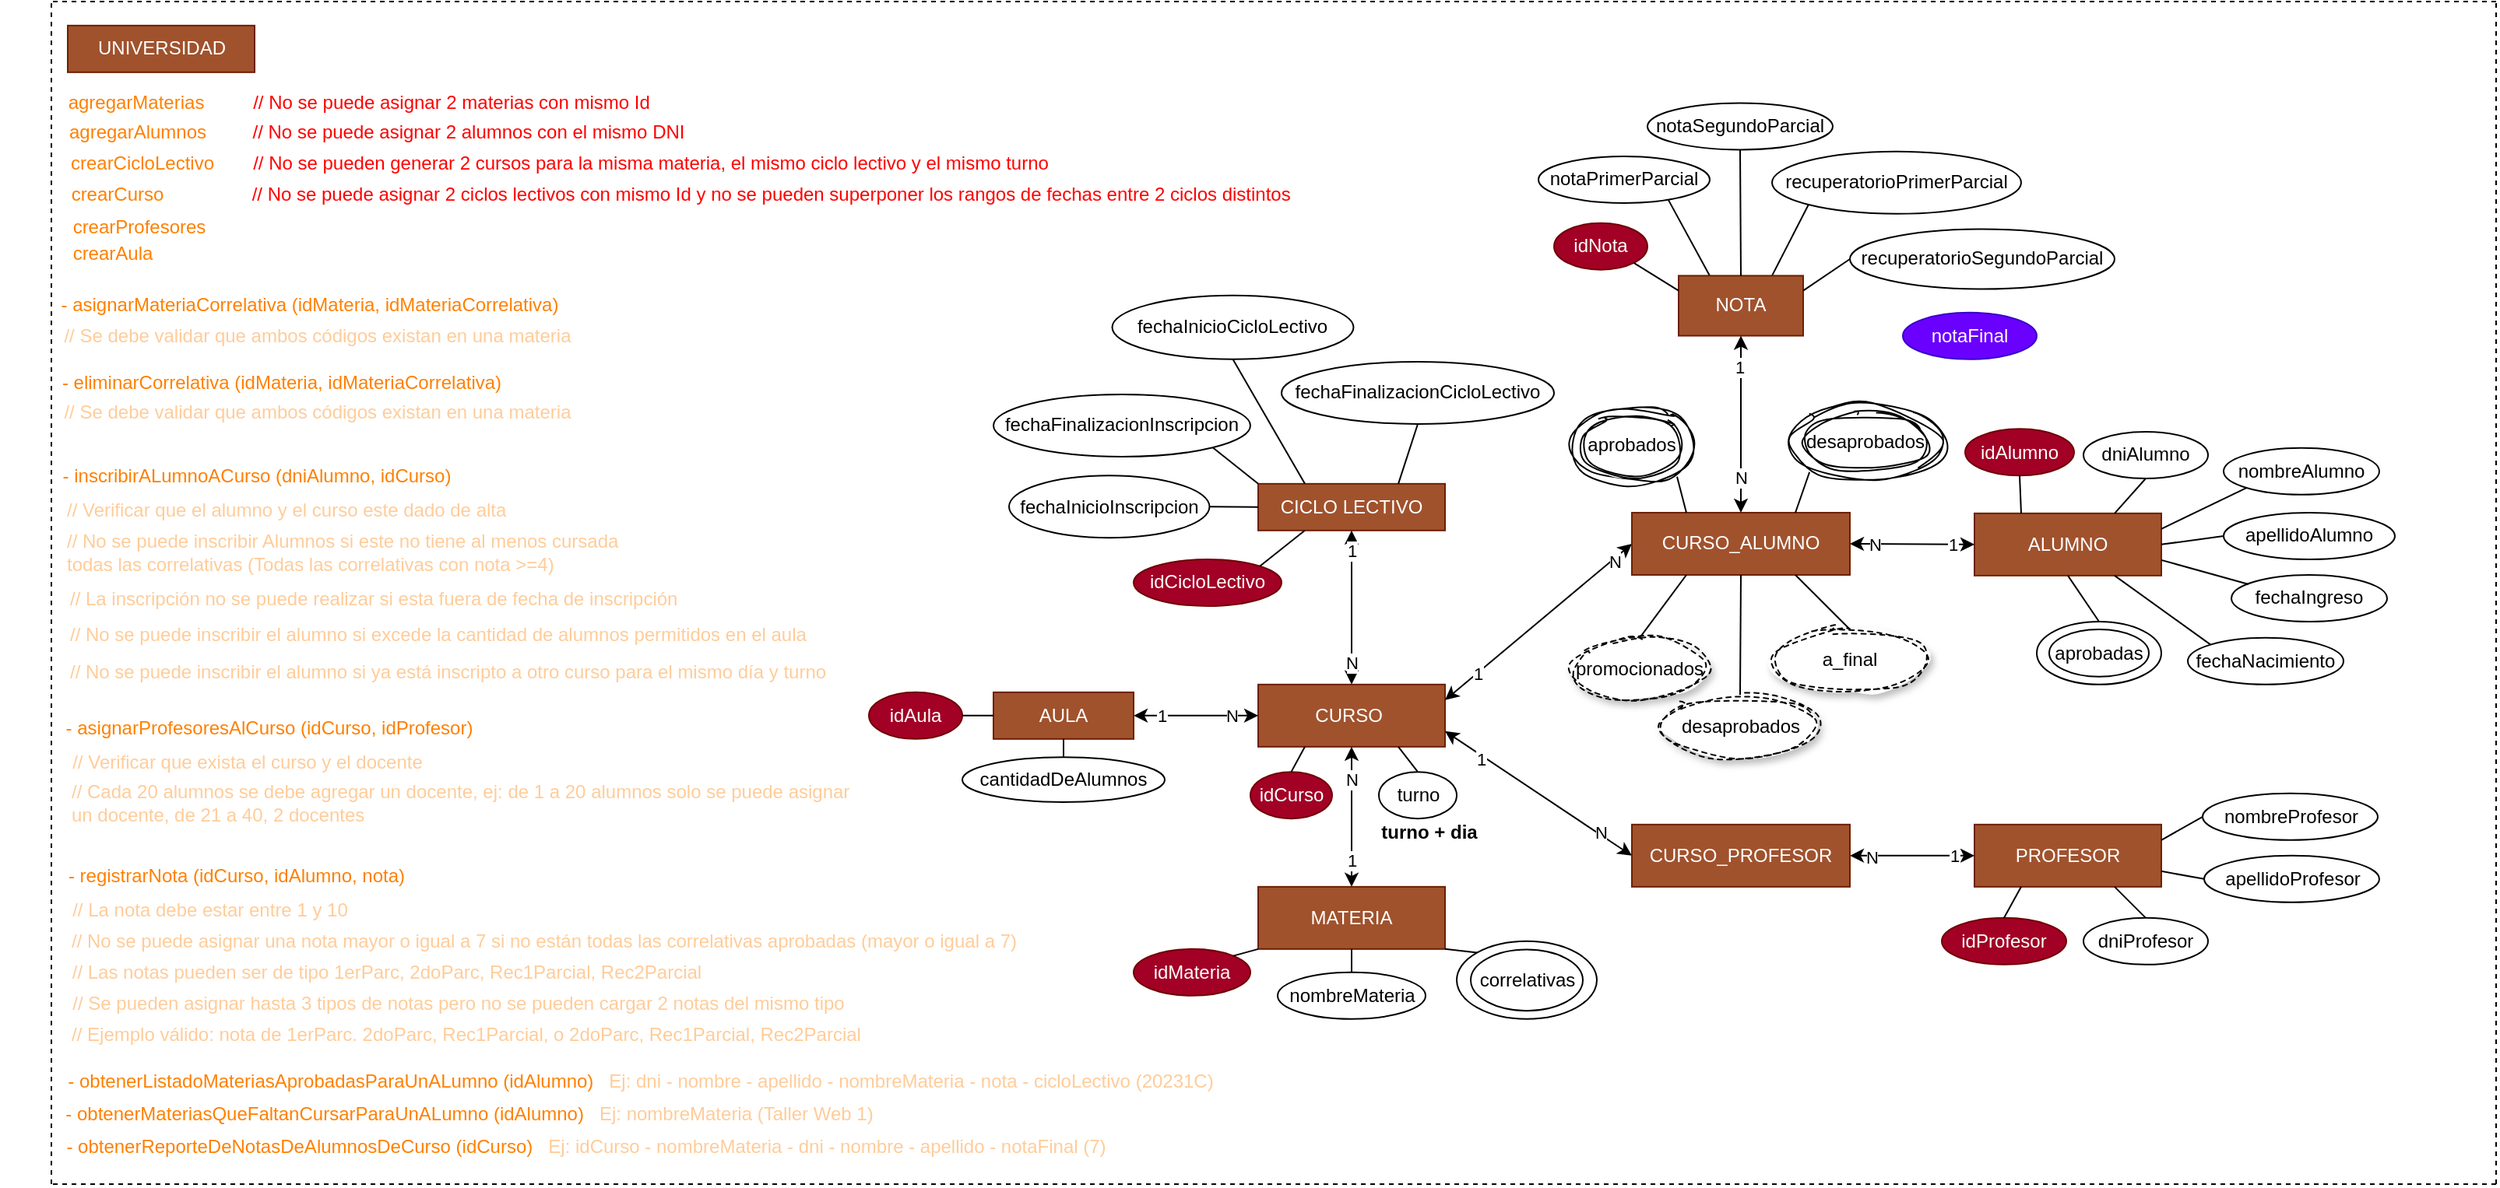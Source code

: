 <mxfile version="21.3.7" type="device">
  <diagram name="Página-1" id="93X_wzTYXH5mzvOAhfSR">
    <mxGraphModel dx="2730" dy="1929" grid="1" gridSize="10" guides="1" tooltips="1" connect="1" arrows="1" fold="1" page="1" pageScale="1" pageWidth="827" pageHeight="1169" math="0" shadow="0">
      <root>
        <mxCell id="0" />
        <mxCell id="1" parent="0" />
        <mxCell id="R3JOXZX9XCchuC56mEBD-1" value="CURSO&amp;nbsp;" style="rounded=0;whiteSpace=wrap;html=1;fillColor=#a0522d;fontColor=#ffffff;strokeColor=#6D1F00;" parent="1" vertex="1">
          <mxGeometry x="275" y="278.92" width="120" height="40" as="geometry" />
        </mxCell>
        <mxCell id="R3JOXZX9XCchuC56mEBD-3" value="ALUMNO" style="rounded=0;whiteSpace=wrap;html=1;fillColor=#a0522d;fontColor=#ffffff;strokeColor=#6D1F00;" parent="1" vertex="1">
          <mxGeometry x="735" y="168.92" width="120" height="40" as="geometry" />
        </mxCell>
        <mxCell id="R3JOXZX9XCchuC56mEBD-4" value="PROFESOR" style="rounded=0;whiteSpace=wrap;html=1;fillColor=#a0522d;fontColor=#ffffff;strokeColor=#6D1F00;" parent="1" vertex="1">
          <mxGeometry x="735" y="368.92" width="120" height="40" as="geometry" />
        </mxCell>
        <mxCell id="R3JOXZX9XCchuC56mEBD-5" value="MATERIA" style="rounded=0;whiteSpace=wrap;html=1;fillColor=#a0522d;fontColor=#ffffff;strokeColor=#6D1F00;" parent="1" vertex="1">
          <mxGeometry x="275" y="408.92" width="120" height="40" as="geometry" />
        </mxCell>
        <mxCell id="R3JOXZX9XCchuC56mEBD-7" value="CICLO LECTIVO" style="rounded=0;whiteSpace=wrap;html=1;fillColor=#a0522d;fontColor=#ffffff;strokeColor=#6D1F00;" parent="1" vertex="1">
          <mxGeometry x="275" y="149.92" width="120" height="30" as="geometry" />
        </mxCell>
        <mxCell id="R3JOXZX9XCchuC56mEBD-8" value="" style="endArrow=classic;startArrow=classic;html=1;rounded=0;exitX=0.5;exitY=0;exitDx=0;exitDy=0;entryX=0.5;entryY=1;entryDx=0;entryDy=0;" parent="1" source="R3JOXZX9XCchuC56mEBD-1" target="R3JOXZX9XCchuC56mEBD-7" edge="1">
          <mxGeometry width="50" height="50" relative="1" as="geometry">
            <mxPoint x="545" y="278.92" as="sourcePoint" />
            <mxPoint x="595" y="228.92" as="targetPoint" />
          </mxGeometry>
        </mxCell>
        <mxCell id="R3JOXZX9XCchuC56mEBD-10" value="N" style="edgeLabel;html=1;align=center;verticalAlign=middle;resizable=0;points=[];" parent="R3JOXZX9XCchuC56mEBD-8" vertex="1" connectable="0">
          <mxGeometry x="-0.473" relative="1" as="geometry">
            <mxPoint y="12" as="offset" />
          </mxGeometry>
        </mxCell>
        <mxCell id="R3JOXZX9XCchuC56mEBD-11" value="1" style="edgeLabel;html=1;align=center;verticalAlign=middle;resizable=0;points=[];" parent="R3JOXZX9XCchuC56mEBD-8" vertex="1" connectable="0">
          <mxGeometry x="0.618" relative="1" as="geometry">
            <mxPoint y="-6" as="offset" />
          </mxGeometry>
        </mxCell>
        <mxCell id="R3JOXZX9XCchuC56mEBD-12" value="fechaInicioCicloLectivo" style="ellipse;whiteSpace=wrap;html=1;" parent="1" vertex="1">
          <mxGeometry x="181.25" y="28.92" width="155" height="41" as="geometry" />
        </mxCell>
        <mxCell id="R3JOXZX9XCchuC56mEBD-16" value="" style="endArrow=classic;startArrow=classic;html=1;rounded=0;entryX=0.5;entryY=1;entryDx=0;entryDy=0;exitX=0.5;exitY=0;exitDx=0;exitDy=0;" parent="1" source="R3JOXZX9XCchuC56mEBD-5" target="R3JOXZX9XCchuC56mEBD-1" edge="1">
          <mxGeometry width="50" height="50" relative="1" as="geometry">
            <mxPoint x="545" y="378.92" as="sourcePoint" />
            <mxPoint x="595" y="328.92" as="targetPoint" />
          </mxGeometry>
        </mxCell>
        <mxCell id="R3JOXZX9XCchuC56mEBD-18" value="1" style="edgeLabel;html=1;align=center;verticalAlign=middle;resizable=0;points=[];" parent="R3JOXZX9XCchuC56mEBD-16" vertex="1" connectable="0">
          <mxGeometry x="-0.62" relative="1" as="geometry">
            <mxPoint as="offset" />
          </mxGeometry>
        </mxCell>
        <mxCell id="C_jG89wQUHeu9iVozWbT-29" value="N" style="edgeLabel;html=1;align=center;verticalAlign=middle;resizable=0;points=[];" parent="R3JOXZX9XCchuC56mEBD-16" vertex="1" connectable="0">
          <mxGeometry x="0.547" relative="1" as="geometry">
            <mxPoint as="offset" />
          </mxGeometry>
        </mxCell>
        <mxCell id="R3JOXZX9XCchuC56mEBD-19" value="" style="endArrow=none;html=1;rounded=0;entryX=0.5;entryY=1;entryDx=0;entryDy=0;exitX=0.25;exitY=0;exitDx=0;exitDy=0;" parent="1" source="R3JOXZX9XCchuC56mEBD-7" target="R3JOXZX9XCchuC56mEBD-12" edge="1">
          <mxGeometry width="50" height="50" relative="1" as="geometry">
            <mxPoint x="285" y="128.92" as="sourcePoint" />
            <mxPoint x="635" y="238.92" as="targetPoint" />
          </mxGeometry>
        </mxCell>
        <mxCell id="R3JOXZX9XCchuC56mEBD-23" value="turno" style="ellipse;whiteSpace=wrap;html=1;" parent="1" vertex="1">
          <mxGeometry x="352.5" y="335.07" width="50" height="30" as="geometry" />
        </mxCell>
        <mxCell id="R3JOXZX9XCchuC56mEBD-24" value="" style="endArrow=none;html=1;rounded=0;exitX=0.75;exitY=1;exitDx=0;exitDy=0;entryX=0.5;entryY=0;entryDx=0;entryDy=0;" parent="1" source="R3JOXZX9XCchuC56mEBD-1" target="R3JOXZX9XCchuC56mEBD-23" edge="1">
          <mxGeometry width="50" height="50" relative="1" as="geometry">
            <mxPoint x="585" y="288.92" as="sourcePoint" />
            <mxPoint x="635" y="238.92" as="targetPoint" />
          </mxGeometry>
        </mxCell>
        <mxCell id="R3JOXZX9XCchuC56mEBD-26" value="" style="endArrow=classic;startArrow=classic;html=1;rounded=0;exitX=0;exitY=0.5;exitDx=0;exitDy=0;entryX=1;entryY=0.75;entryDx=0;entryDy=0;" parent="1" source="R3JOXZX9XCchuC56mEBD-46" target="R3JOXZX9XCchuC56mEBD-1" edge="1">
          <mxGeometry width="50" height="50" relative="1" as="geometry">
            <mxPoint x="585" y="288.92" as="sourcePoint" />
            <mxPoint x="635" y="238.92" as="targetPoint" />
          </mxGeometry>
        </mxCell>
        <mxCell id="R3JOXZX9XCchuC56mEBD-37" value="1" style="edgeLabel;html=1;align=center;verticalAlign=middle;resizable=0;points=[];" parent="R3JOXZX9XCchuC56mEBD-26" vertex="1" connectable="0">
          <mxGeometry x="0.506" y="-2" relative="1" as="geometry">
            <mxPoint x="-8" as="offset" />
          </mxGeometry>
        </mxCell>
        <mxCell id="C_jG89wQUHeu9iVozWbT-28" value="N" style="edgeLabel;html=1;align=center;verticalAlign=middle;resizable=0;points=[];" parent="R3JOXZX9XCchuC56mEBD-26" vertex="1" connectable="0">
          <mxGeometry x="-0.645" y="-1" relative="1" as="geometry">
            <mxPoint as="offset" />
          </mxGeometry>
        </mxCell>
        <mxCell id="R3JOXZX9XCchuC56mEBD-29" value="1" style="endArrow=classic;startArrow=classic;html=1;rounded=0;exitX=1;exitY=0.5;exitDx=0;exitDy=0;entryX=0;entryY=0.5;entryDx=0;entryDy=0;" parent="1" source="R3JOXZX9XCchuC56mEBD-46" target="R3JOXZX9XCchuC56mEBD-4" edge="1">
          <mxGeometry x="0.667" width="50" height="50" relative="1" as="geometry">
            <mxPoint x="459" y="348.92" as="sourcePoint" />
            <mxPoint x="405" y="308.92" as="targetPoint" />
            <mxPoint as="offset" />
          </mxGeometry>
        </mxCell>
        <mxCell id="R3JOXZX9XCchuC56mEBD-47" value="N" style="edgeLabel;html=1;align=center;verticalAlign=middle;resizable=0;points=[];" parent="R3JOXZX9XCchuC56mEBD-29" vertex="1" connectable="0">
          <mxGeometry x="-0.701" y="-1" relative="1" as="geometry">
            <mxPoint x="2" as="offset" />
          </mxGeometry>
        </mxCell>
        <mxCell id="R3JOXZX9XCchuC56mEBD-31" value="N" style="endArrow=classic;startArrow=classic;html=1;rounded=0;exitX=1;exitY=0.25;exitDx=0;exitDy=0;entryX=0;entryY=0.5;entryDx=0;entryDy=0;" parent="1" source="R3JOXZX9XCchuC56mEBD-1" target="R3JOXZX9XCchuC56mEBD-52" edge="1">
          <mxGeometry x="0.795" y="-2" width="50" height="50" relative="1" as="geometry">
            <mxPoint x="585" y="288.92" as="sourcePoint" />
            <mxPoint x="477.5" y="218.92" as="targetPoint" />
            <mxPoint as="offset" />
          </mxGeometry>
        </mxCell>
        <mxCell id="R3JOXZX9XCchuC56mEBD-54" value="1" style="edgeLabel;html=1;align=center;verticalAlign=middle;resizable=0;points=[];" parent="R3JOXZX9XCchuC56mEBD-31" vertex="1" connectable="0">
          <mxGeometry x="-0.646" y="-3" relative="1" as="geometry">
            <mxPoint x="-2" y="-2" as="offset" />
          </mxGeometry>
        </mxCell>
        <mxCell id="R3JOXZX9XCchuC56mEBD-32" value="N" style="endArrow=classic;startArrow=classic;html=1;rounded=0;exitX=1;exitY=0.5;exitDx=0;exitDy=0;entryX=0;entryY=0.5;entryDx=0;entryDy=0;" parent="1" source="R3JOXZX9XCchuC56mEBD-52" target="R3JOXZX9XCchuC56mEBD-3" edge="1">
          <mxGeometry x="-0.6" width="50" height="50" relative="1" as="geometry">
            <mxPoint x="502.5" y="198.92" as="sourcePoint" />
            <mxPoint x="478" y="278.92" as="targetPoint" />
            <mxPoint as="offset" />
          </mxGeometry>
        </mxCell>
        <mxCell id="R3JOXZX9XCchuC56mEBD-53" value="1" style="edgeLabel;html=1;align=center;verticalAlign=middle;resizable=0;points=[];" parent="R3JOXZX9XCchuC56mEBD-32" vertex="1" connectable="0">
          <mxGeometry x="0.648" y="3" relative="1" as="geometry">
            <mxPoint y="3" as="offset" />
          </mxGeometry>
        </mxCell>
        <mxCell id="R3JOXZX9XCchuC56mEBD-33" value="AULA" style="rounded=0;whiteSpace=wrap;html=1;fillColor=#a0522d;fontColor=#ffffff;strokeColor=#6D1F00;" parent="1" vertex="1">
          <mxGeometry x="105" y="283.92" width="90" height="30" as="geometry" />
        </mxCell>
        <mxCell id="R3JOXZX9XCchuC56mEBD-34" value="" style="endArrow=classic;startArrow=classic;html=1;rounded=0;exitX=0;exitY=0.5;exitDx=0;exitDy=0;entryX=1;entryY=0.5;entryDx=0;entryDy=0;" parent="1" source="R3JOXZX9XCchuC56mEBD-1" target="R3JOXZX9XCchuC56mEBD-33" edge="1">
          <mxGeometry width="50" height="50" relative="1" as="geometry">
            <mxPoint x="585" y="288.92" as="sourcePoint" />
            <mxPoint x="635" y="238.92" as="targetPoint" />
          </mxGeometry>
        </mxCell>
        <mxCell id="R3JOXZX9XCchuC56mEBD-35" value="N" style="edgeLabel;html=1;align=center;verticalAlign=middle;resizable=0;points=[];" parent="R3JOXZX9XCchuC56mEBD-34" vertex="1" connectable="0">
          <mxGeometry x="-0.565" relative="1" as="geometry">
            <mxPoint as="offset" />
          </mxGeometry>
        </mxCell>
        <mxCell id="R3JOXZX9XCchuC56mEBD-36" value="1" style="edgeLabel;html=1;align=center;verticalAlign=middle;resizable=0;points=[];" parent="R3JOXZX9XCchuC56mEBD-34" vertex="1" connectable="0">
          <mxGeometry x="0.547" y="-1" relative="1" as="geometry">
            <mxPoint y="1" as="offset" />
          </mxGeometry>
        </mxCell>
        <mxCell id="R3JOXZX9XCchuC56mEBD-46" value="CURSO_PROFESOR" style="rounded=0;whiteSpace=wrap;html=1;fillColor=#a0522d;fontColor=#ffffff;strokeColor=#6D1F00;" parent="1" vertex="1">
          <mxGeometry x="515" y="368.92" width="140" height="40" as="geometry" />
        </mxCell>
        <mxCell id="R3JOXZX9XCchuC56mEBD-52" value="CURSO_ALUMNO" style="rounded=0;whiteSpace=wrap;html=1;fillColor=#a0522d;strokeColor=#6D1F00;fontColor=#ffffff;" parent="1" vertex="1">
          <mxGeometry x="515" y="168.49" width="140" height="40" as="geometry" />
        </mxCell>
        <mxCell id="R3JOXZX9XCchuC56mEBD-56" value="cantidadDeAlumnos" style="ellipse;whiteSpace=wrap;html=1;" parent="1" vertex="1">
          <mxGeometry x="85" y="325.65" width="130" height="28.85" as="geometry" />
        </mxCell>
        <mxCell id="R3JOXZX9XCchuC56mEBD-58" value="" style="endArrow=none;html=1;rounded=0;entryX=0.5;entryY=0;entryDx=0;entryDy=0;exitX=0.5;exitY=1;exitDx=0;exitDy=0;" parent="1" source="R3JOXZX9XCchuC56mEBD-33" target="R3JOXZX9XCchuC56mEBD-56" edge="1">
          <mxGeometry width="50" height="50" relative="1" as="geometry">
            <mxPoint x="585" y="288.92" as="sourcePoint" />
            <mxPoint x="635" y="238.92" as="targetPoint" />
          </mxGeometry>
        </mxCell>
        <mxCell id="R3JOXZX9XCchuC56mEBD-61" value="notaPrimerParcial" style="ellipse;whiteSpace=wrap;html=1;" parent="1" vertex="1">
          <mxGeometry x="455" y="-60.51" width="110" height="30" as="geometry" />
        </mxCell>
        <mxCell id="R3JOXZX9XCchuC56mEBD-73" value="recuperatorioPrimerParcial" style="ellipse;whiteSpace=wrap;html=1;" parent="1" vertex="1">
          <mxGeometry x="605" y="-63.65" width="160" height="40" as="geometry" />
        </mxCell>
        <mxCell id="R3JOXZX9XCchuC56mEBD-74" value="notaSegundoParcial" style="ellipse;whiteSpace=wrap;html=1;" parent="1" vertex="1">
          <mxGeometry x="525" y="-94.79" width="119" height="30" as="geometry" />
        </mxCell>
        <mxCell id="R3JOXZX9XCchuC56mEBD-77" value="" style="endArrow=none;html=1;rounded=0;entryX=0.759;entryY=0.936;entryDx=0;entryDy=0;exitX=0.25;exitY=0;exitDx=0;exitDy=0;entryPerimeter=0;" parent="1" source="R3JOXZX9XCchuC56mEBD-98" target="R3JOXZX9XCchuC56mEBD-61" edge="1">
          <mxGeometry width="50" height="50" relative="1" as="geometry">
            <mxPoint x="485" y="108.92" as="sourcePoint" />
            <mxPoint x="695" y="158.92" as="targetPoint" />
          </mxGeometry>
        </mxCell>
        <mxCell id="R3JOXZX9XCchuC56mEBD-78" value="" style="endArrow=none;html=1;rounded=0;entryX=0;entryY=1;entryDx=0;entryDy=0;exitX=0.75;exitY=0;exitDx=0;exitDy=0;" parent="1" source="R3JOXZX9XCchuC56mEBD-98" target="R3JOXZX9XCchuC56mEBD-73" edge="1">
          <mxGeometry width="50" height="50" relative="1" as="geometry">
            <mxPoint x="545" y="108.92" as="sourcePoint" />
            <mxPoint x="475" y="98.92" as="targetPoint" />
          </mxGeometry>
        </mxCell>
        <mxCell id="R3JOXZX9XCchuC56mEBD-83" value="" style="group" parent="1" vertex="1" connectable="0">
          <mxGeometry x="402.5" y="443.92" width="90" height="50" as="geometry" />
        </mxCell>
        <mxCell id="R3JOXZX9XCchuC56mEBD-82" value="" style="ellipse;whiteSpace=wrap;html=1;" parent="R3JOXZX9XCchuC56mEBD-83" vertex="1">
          <mxGeometry width="90" height="50" as="geometry" />
        </mxCell>
        <mxCell id="R3JOXZX9XCchuC56mEBD-81" value="correlativas" style="ellipse;whiteSpace=wrap;html=1;" parent="R3JOXZX9XCchuC56mEBD-83" vertex="1">
          <mxGeometry x="9" y="5.357" width="72" height="39.286" as="geometry" />
        </mxCell>
        <mxCell id="R3JOXZX9XCchuC56mEBD-84" value="" style="endArrow=none;html=1;rounded=0;exitX=0;exitY=0;exitDx=0;exitDy=0;entryX=1;entryY=1;entryDx=0;entryDy=0;" parent="1" source="R3JOXZX9XCchuC56mEBD-82" target="R3JOXZX9XCchuC56mEBD-5" edge="1">
          <mxGeometry width="50" height="50" relative="1" as="geometry">
            <mxPoint x="505" y="388.92" as="sourcePoint" />
            <mxPoint x="555" y="338.92" as="targetPoint" />
          </mxGeometry>
        </mxCell>
        <mxCell id="R3JOXZX9XCchuC56mEBD-85" value="" style="group" parent="1" vertex="1" connectable="0">
          <mxGeometry x="775" y="238.49" width="80" height="40.43" as="geometry" />
        </mxCell>
        <mxCell id="R3JOXZX9XCchuC56mEBD-86" value="" style="ellipse;whiteSpace=wrap;html=1;" parent="R3JOXZX9XCchuC56mEBD-85" vertex="1">
          <mxGeometry width="80.0" height="40.43" as="geometry" />
        </mxCell>
        <mxCell id="R3JOXZX9XCchuC56mEBD-87" value="aprobadas" style="ellipse;whiteSpace=wrap;html=1;" parent="R3JOXZX9XCchuC56mEBD-85" vertex="1">
          <mxGeometry x="8" y="5.052" width="64" height="30.322" as="geometry" />
        </mxCell>
        <mxCell id="R3JOXZX9XCchuC56mEBD-88" value="" style="endArrow=none;html=1;rounded=0;entryX=0.5;entryY=0;entryDx=0;entryDy=0;exitX=0.5;exitY=1;exitDx=0;exitDy=0;" parent="1" source="R3JOXZX9XCchuC56mEBD-3" target="R3JOXZX9XCchuC56mEBD-86" edge="1">
          <mxGeometry width="50" height="50" relative="1" as="geometry">
            <mxPoint x="605" y="288.92" as="sourcePoint" />
            <mxPoint x="655" y="238.92" as="targetPoint" />
          </mxGeometry>
        </mxCell>
        <mxCell id="R3JOXZX9XCchuC56mEBD-90" value="promocionados" style="ellipse;whiteSpace=wrap;html=1;dashed=1;gradientColor=none;shadow=1;sketch=1;curveFitting=1;jiggle=2;" parent="1" vertex="1">
          <mxGeometry x="475" y="248.92" width="90" height="40" as="geometry" />
        </mxCell>
        <mxCell id="R3JOXZX9XCchuC56mEBD-93" value="desaprobados" style="ellipse;whiteSpace=wrap;html=1;dashed=1;sketch=1;curveFitting=1;jiggle=2;shadow=1;" parent="1" vertex="1">
          <mxGeometry x="534.5" y="285.65" width="100" height="40" as="geometry" />
        </mxCell>
        <mxCell id="R3JOXZX9XCchuC56mEBD-94" value="a_final" style="ellipse;whiteSpace=wrap;html=1;dashed=1;fontStyle=0;sketch=1;curveFitting=1;jiggle=2;shadow=1;" parent="1" vertex="1">
          <mxGeometry x="605" y="243.49" width="100" height="40" as="geometry" />
        </mxCell>
        <mxCell id="R3JOXZX9XCchuC56mEBD-95" value="" style="endArrow=none;html=1;rounded=0;entryX=0.25;entryY=1;entryDx=0;entryDy=0;exitX=0.5;exitY=0;exitDx=0;exitDy=0;" parent="1" source="R3JOXZX9XCchuC56mEBD-90" target="R3JOXZX9XCchuC56mEBD-52" edge="1">
          <mxGeometry width="50" height="50" relative="1" as="geometry">
            <mxPoint x="525" y="288.92" as="sourcePoint" />
            <mxPoint x="575" y="238.92" as="targetPoint" />
          </mxGeometry>
        </mxCell>
        <mxCell id="R3JOXZX9XCchuC56mEBD-96" value="" style="endArrow=none;html=1;rounded=0;entryX=0.5;entryY=1;entryDx=0;entryDy=0;exitX=0.5;exitY=0;exitDx=0;exitDy=0;" parent="1" source="R3JOXZX9XCchuC56mEBD-93" target="R3JOXZX9XCchuC56mEBD-52" edge="1">
          <mxGeometry width="50" height="50" relative="1" as="geometry">
            <mxPoint x="485" y="268.92" as="sourcePoint" />
            <mxPoint x="500" y="248.92" as="targetPoint" />
          </mxGeometry>
        </mxCell>
        <mxCell id="R3JOXZX9XCchuC56mEBD-97" value="" style="endArrow=none;html=1;rounded=0;entryX=0.75;entryY=1;entryDx=0;entryDy=0;exitX=0.5;exitY=0;exitDx=0;exitDy=0;" parent="1" source="R3JOXZX9XCchuC56mEBD-94" target="R3JOXZX9XCchuC56mEBD-52" edge="1">
          <mxGeometry width="50" height="50" relative="1" as="geometry">
            <mxPoint x="560" y="274.92" as="sourcePoint" />
            <mxPoint x="535" y="248.92" as="targetPoint" />
          </mxGeometry>
        </mxCell>
        <mxCell id="R3JOXZX9XCchuC56mEBD-98" value="NOTA" style="rounded=0;whiteSpace=wrap;html=1;fillColor=#a0522d;fontColor=#ffffff;strokeColor=#6D1F00;" parent="1" vertex="1">
          <mxGeometry x="545" y="16.2" width="80" height="38.57" as="geometry" />
        </mxCell>
        <mxCell id="R3JOXZX9XCchuC56mEBD-101" value="" style="endArrow=none;html=1;rounded=0;entryX=0.5;entryY=1;entryDx=0;entryDy=0;exitX=0.5;exitY=0;exitDx=0;exitDy=0;" parent="1" source="R3JOXZX9XCchuC56mEBD-98" target="R3JOXZX9XCchuC56mEBD-74" edge="1">
          <mxGeometry width="50" height="50" relative="1" as="geometry">
            <mxPoint x="495" y="118.92" as="sourcePoint" />
            <mxPoint x="475" y="98.92" as="targetPoint" />
          </mxGeometry>
        </mxCell>
        <mxCell id="R3JOXZX9XCchuC56mEBD-112" value="" style="endArrow=none;html=1;rounded=0;exitX=0.25;exitY=0;exitDx=0;exitDy=0;entryX=1;entryY=1;entryDx=0;entryDy=0;" parent="1" source="R3JOXZX9XCchuC56mEBD-52" target="R3JOXZX9XCchuC56mEBD-109" edge="1">
          <mxGeometry width="50" height="50" relative="1" as="geometry">
            <mxPoint x="435" y="208.92" as="sourcePoint" />
            <mxPoint x="455" y="178.92" as="targetPoint" />
          </mxGeometry>
        </mxCell>
        <mxCell id="R3JOXZX9XCchuC56mEBD-116" value="" style="endArrow=none;html=1;rounded=0;exitX=0.75;exitY=0;exitDx=0;exitDy=0;entryX=0;entryY=1;entryDx=0;entryDy=0;" parent="1" source="R3JOXZX9XCchuC56mEBD-52" target="R3JOXZX9XCchuC56mEBD-114" edge="1">
          <mxGeometry width="50" height="50" relative="1" as="geometry">
            <mxPoint x="500" y="208.92" as="sourcePoint" />
            <mxPoint x="466" y="166.92" as="targetPoint" />
          </mxGeometry>
        </mxCell>
        <mxCell id="Hg-dd6soAOUjeYecF2Gm-1" value="idMateria" style="ellipse;whiteSpace=wrap;html=1;fillColor=#a20025;strokeColor=#6F0000;fontColor=#ffffff;" parent="1" vertex="1">
          <mxGeometry x="195" y="448.92" width="75" height="30" as="geometry" />
        </mxCell>
        <mxCell id="Hg-dd6soAOUjeYecF2Gm-2" value="nombreMateria" style="ellipse;whiteSpace=wrap;html=1;" parent="1" vertex="1">
          <mxGeometry x="287.5" y="463.92" width="95" height="30" as="geometry" />
        </mxCell>
        <mxCell id="Hg-dd6soAOUjeYecF2Gm-3" value="" style="endArrow=none;html=1;rounded=0;exitX=1;exitY=0;exitDx=0;exitDy=0;entryX=0;entryY=1;entryDx=0;entryDy=0;" parent="1" source="Hg-dd6soAOUjeYecF2Gm-1" target="R3JOXZX9XCchuC56mEBD-5" edge="1">
          <mxGeometry width="50" height="50" relative="1" as="geometry">
            <mxPoint x="290" y="468.92" as="sourcePoint" />
            <mxPoint x="315" y="438.92" as="targetPoint" />
          </mxGeometry>
        </mxCell>
        <mxCell id="Hg-dd6soAOUjeYecF2Gm-4" value="" style="endArrow=none;html=1;rounded=0;exitX=0.5;exitY=0;exitDx=0;exitDy=0;entryX=0.5;entryY=1;entryDx=0;entryDy=0;" parent="1" source="Hg-dd6soAOUjeYecF2Gm-2" target="R3JOXZX9XCchuC56mEBD-5" edge="1">
          <mxGeometry width="50" height="50" relative="1" as="geometry">
            <mxPoint x="338" y="488.92" as="sourcePoint" />
            <mxPoint x="345" y="438.92" as="targetPoint" />
          </mxGeometry>
        </mxCell>
        <mxCell id="Hg-dd6soAOUjeYecF2Gm-5" value="dniAlumno" style="ellipse;whiteSpace=wrap;html=1;fontFamily=Helvetica;" parent="1" vertex="1">
          <mxGeometry x="805" y="116.49" width="80" height="30" as="geometry" />
        </mxCell>
        <mxCell id="Hg-dd6soAOUjeYecF2Gm-6" value="nombreAlumno" style="ellipse;whiteSpace=wrap;html=1;" parent="1" vertex="1">
          <mxGeometry x="895" y="126.92" width="100" height="30" as="geometry" />
        </mxCell>
        <mxCell id="Hg-dd6soAOUjeYecF2Gm-7" value="apellidoAlumno" style="ellipse;whiteSpace=wrap;html=1;" parent="1" vertex="1">
          <mxGeometry x="895" y="168.49" width="110" height="30" as="geometry" />
        </mxCell>
        <mxCell id="Hg-dd6soAOUjeYecF2Gm-8" value="fechaIngreso" style="ellipse;whiteSpace=wrap;html=1;" parent="1" vertex="1">
          <mxGeometry x="900" y="208.49" width="100" height="30" as="geometry" />
        </mxCell>
        <mxCell id="Hg-dd6soAOUjeYecF2Gm-9" value="" style="endArrow=none;html=1;rounded=0;entryX=1;entryY=0.75;entryDx=0;entryDy=0;exitX=0.11;exitY=0.2;exitDx=0;exitDy=0;exitPerimeter=0;" parent="1" source="Hg-dd6soAOUjeYecF2Gm-8" target="R3JOXZX9XCchuC56mEBD-3" edge="1">
          <mxGeometry width="50" height="50" relative="1" as="geometry">
            <mxPoint x="835" y="148.92" as="sourcePoint" />
            <mxPoint x="855" y="118.92" as="targetPoint" />
          </mxGeometry>
        </mxCell>
        <mxCell id="Hg-dd6soAOUjeYecF2Gm-10" value="" style="endArrow=none;html=1;rounded=0;entryX=1;entryY=0.5;entryDx=0;entryDy=0;exitX=0;exitY=0.5;exitDx=0;exitDy=0;" parent="1" source="Hg-dd6soAOUjeYecF2Gm-7" target="R3JOXZX9XCchuC56mEBD-3" edge="1">
          <mxGeometry width="50" height="50" relative="1" as="geometry">
            <mxPoint x="902" y="232.92" as="sourcePoint" />
            <mxPoint x="865" y="188.92" as="targetPoint" />
          </mxGeometry>
        </mxCell>
        <mxCell id="Hg-dd6soAOUjeYecF2Gm-11" value="" style="endArrow=none;html=1;rounded=0;entryX=1;entryY=0.25;entryDx=0;entryDy=0;exitX=0;exitY=1;exitDx=0;exitDy=0;" parent="1" source="Hg-dd6soAOUjeYecF2Gm-6" target="R3JOXZX9XCchuC56mEBD-3" edge="1">
          <mxGeometry width="50" height="50" relative="1" as="geometry">
            <mxPoint x="905" y="203.92" as="sourcePoint" />
            <mxPoint x="865" y="178.92" as="targetPoint" />
          </mxGeometry>
        </mxCell>
        <mxCell id="Hg-dd6soAOUjeYecF2Gm-12" value="" style="endArrow=none;html=1;rounded=0;entryX=0.75;entryY=0;entryDx=0;entryDy=0;exitX=0.5;exitY=1;exitDx=0;exitDy=0;" parent="1" source="Hg-dd6soAOUjeYecF2Gm-5" target="R3JOXZX9XCchuC56mEBD-3" edge="1">
          <mxGeometry width="50" height="50" relative="1" as="geometry">
            <mxPoint x="905" y="163.92" as="sourcePoint" />
            <mxPoint x="865" y="158.92" as="targetPoint" />
          </mxGeometry>
        </mxCell>
        <mxCell id="Hg-dd6soAOUjeYecF2Gm-13" value="idCicloLectivo" style="ellipse;whiteSpace=wrap;html=1;fillColor=#a20025;strokeColor=#6F0000;fontColor=#ffffff;" parent="1" vertex="1">
          <mxGeometry x="195" y="198.49" width="95" height="30" as="geometry" />
        </mxCell>
        <mxCell id="Hg-dd6soAOUjeYecF2Gm-14" value="" style="endArrow=none;html=1;rounded=0;entryX=1;entryY=0;entryDx=0;entryDy=0;exitX=0.25;exitY=1;exitDx=0;exitDy=0;" parent="1" source="R3JOXZX9XCchuC56mEBD-7" target="Hg-dd6soAOUjeYecF2Gm-13" edge="1">
          <mxGeometry width="50" height="50" relative="1" as="geometry">
            <mxPoint x="295" y="89.92" as="sourcePoint" />
            <mxPoint x="250" y="58.92" as="targetPoint" />
          </mxGeometry>
        </mxCell>
        <mxCell id="Hg-dd6soAOUjeYecF2Gm-15" value="fechaFinalizacionCicloLectivo" style="ellipse;whiteSpace=wrap;html=1;" parent="1" vertex="1">
          <mxGeometry x="290" y="71.49" width="175" height="40" as="geometry" />
        </mxCell>
        <mxCell id="Hg-dd6soAOUjeYecF2Gm-16" value="" style="endArrow=none;html=1;rounded=0;entryX=0.5;entryY=1;entryDx=0;entryDy=0;exitX=0.75;exitY=0;exitDx=0;exitDy=0;" parent="1" source="R3JOXZX9XCchuC56mEBD-7" target="Hg-dd6soAOUjeYecF2Gm-15" edge="1">
          <mxGeometry width="50" height="50" relative="1" as="geometry">
            <mxPoint x="335" y="108.92" as="sourcePoint" />
            <mxPoint x="247" y="72.92" as="targetPoint" />
          </mxGeometry>
        </mxCell>
        <mxCell id="Hg-dd6soAOUjeYecF2Gm-17" value="fechaInicioInscripcion" style="ellipse;whiteSpace=wrap;html=1;" parent="1" vertex="1">
          <mxGeometry x="115" y="144.63" width="128.75" height="40" as="geometry" />
        </mxCell>
        <mxCell id="Hg-dd6soAOUjeYecF2Gm-18" value="fechaFinalizacionInscripcion" style="ellipse;whiteSpace=wrap;html=1;" parent="1" vertex="1">
          <mxGeometry x="105" y="92.49" width="165" height="40" as="geometry" />
        </mxCell>
        <mxCell id="Hg-dd6soAOUjeYecF2Gm-19" value="" style="endArrow=none;html=1;rounded=0;entryX=1;entryY=0.5;entryDx=0;entryDy=0;exitX=0;exitY=0.5;exitDx=0;exitDy=0;" parent="1" source="R3JOXZX9XCchuC56mEBD-7" target="Hg-dd6soAOUjeYecF2Gm-17" edge="1">
          <mxGeometry width="50" height="50" relative="1" as="geometry">
            <mxPoint x="295" y="128.92" as="sourcePoint" />
            <mxPoint x="262" y="26.92" as="targetPoint" />
          </mxGeometry>
        </mxCell>
        <mxCell id="Hg-dd6soAOUjeYecF2Gm-20" value="" style="endArrow=none;html=1;rounded=0;entryX=1;entryY=1;entryDx=0;entryDy=0;exitX=0;exitY=0;exitDx=0;exitDy=0;" parent="1" source="R3JOXZX9XCchuC56mEBD-7" target="Hg-dd6soAOUjeYecF2Gm-18" edge="1">
          <mxGeometry width="50" height="50" relative="1" as="geometry">
            <mxPoint x="325" y="89.92" as="sourcePoint" />
            <mxPoint x="327" y="-23.08" as="targetPoint" />
          </mxGeometry>
        </mxCell>
        <mxCell id="Hg-dd6soAOUjeYecF2Gm-21" value="idCurso" style="ellipse;whiteSpace=wrap;html=1;fillColor=#a20025;strokeColor=#6F0000;fontColor=#ffffff;" parent="1" vertex="1">
          <mxGeometry x="270" y="335.07" width="52.5" height="30" as="geometry" />
        </mxCell>
        <mxCell id="Hg-dd6soAOUjeYecF2Gm-24" value="&lt;b&gt;turno + dia&lt;/b&gt;" style="text;html=1;strokeColor=none;fillColor=none;align=center;verticalAlign=middle;whiteSpace=wrap;rounded=0;" parent="1" vertex="1">
          <mxGeometry x="340" y="358.92" width="90" height="30" as="geometry" />
        </mxCell>
        <mxCell id="Hg-dd6soAOUjeYecF2Gm-25" value="idAula" style="ellipse;whiteSpace=wrap;html=1;fillColor=#a20025;strokeColor=#6F0000;fontColor=#ffffff;" parent="1" vertex="1">
          <mxGeometry x="25" y="283.92" width="60" height="30" as="geometry" />
        </mxCell>
        <mxCell id="Hg-dd6soAOUjeYecF2Gm-26" value="" style="endArrow=none;html=1;rounded=0;entryX=1;entryY=0.5;entryDx=0;entryDy=0;exitX=0;exitY=0.5;exitDx=0;exitDy=0;" parent="1" source="R3JOXZX9XCchuC56mEBD-33" target="Hg-dd6soAOUjeYecF2Gm-25" edge="1">
          <mxGeometry width="50" height="50" relative="1" as="geometry">
            <mxPoint x="210" y="218.92" as="sourcePoint" />
            <mxPoint x="214" y="198.92" as="targetPoint" />
          </mxGeometry>
        </mxCell>
        <mxCell id="C_jG89wQUHeu9iVozWbT-5" value="UNIVERSIDAD" style="rounded=0;whiteSpace=wrap;html=1;fillColor=#a0522d;fontColor=#ffffff;strokeColor=#6D1F00;" parent="1" vertex="1">
          <mxGeometry x="-489.5" y="-144.57" width="120" height="30" as="geometry" />
        </mxCell>
        <mxCell id="C_jG89wQUHeu9iVozWbT-10" value="&lt;p class=&quot;MsoNormal&quot;&gt;&lt;font color=&quot;#ff8000&quot;&gt;crearProfesores&lt;/font&gt;&lt;/p&gt;" style="text;html=1;strokeColor=none;fillColor=none;align=center;verticalAlign=middle;whiteSpace=wrap;rounded=0;" parent="1" vertex="1">
          <mxGeometry x="-495" y="-30" width="102.5" height="30" as="geometry" />
        </mxCell>
        <mxCell id="C_jG89wQUHeu9iVozWbT-14" value="nombreProfesor" style="ellipse;whiteSpace=wrap;html=1;" parent="1" vertex="1">
          <mxGeometry x="881.5" y="348.92" width="112.5" height="30" as="geometry" />
        </mxCell>
        <mxCell id="C_jG89wQUHeu9iVozWbT-15" value="apellidoProfesor" style="ellipse;whiteSpace=wrap;html=1;" parent="1" vertex="1">
          <mxGeometry x="882.5" y="388.92" width="112.5" height="30" as="geometry" />
        </mxCell>
        <mxCell id="C_jG89wQUHeu9iVozWbT-16" value="dniProfesor" style="ellipse;whiteSpace=wrap;html=1;" parent="1" vertex="1">
          <mxGeometry x="805" y="428.92" width="80" height="30" as="geometry" />
        </mxCell>
        <mxCell id="C_jG89wQUHeu9iVozWbT-18" value="" style="endArrow=none;html=1;rounded=0;exitX=0.5;exitY=0;exitDx=0;exitDy=0;entryX=0.75;entryY=1;entryDx=0;entryDy=0;" parent="1" source="C_jG89wQUHeu9iVozWbT-16" target="R3JOXZX9XCchuC56mEBD-4" edge="1">
          <mxGeometry width="50" height="50" relative="1" as="geometry">
            <mxPoint x="875" y="295.07" as="sourcePoint" />
            <mxPoint x="840" y="309.07" as="targetPoint" />
          </mxGeometry>
        </mxCell>
        <mxCell id="C_jG89wQUHeu9iVozWbT-19" value="" style="endArrow=none;html=1;rounded=0;exitX=0;exitY=0.5;exitDx=0;exitDy=0;entryX=1;entryY=0.25;entryDx=0;entryDy=0;" parent="1" source="C_jG89wQUHeu9iVozWbT-14" target="R3JOXZX9XCchuC56mEBD-4" edge="1">
          <mxGeometry width="50" height="50" relative="1" as="geometry">
            <mxPoint x="900" y="311.07" as="sourcePoint" />
            <mxPoint x="865" y="345.07" as="targetPoint" />
          </mxGeometry>
        </mxCell>
        <mxCell id="C_jG89wQUHeu9iVozWbT-20" value="" style="endArrow=none;html=1;rounded=0;exitX=0;exitY=0.5;exitDx=0;exitDy=0;entryX=1;entryY=0.75;entryDx=0;entryDy=0;" parent="1" source="C_jG89wQUHeu9iVozWbT-15" target="R3JOXZX9XCchuC56mEBD-4" edge="1">
          <mxGeometry width="50" height="50" relative="1" as="geometry">
            <mxPoint x="903" y="340.07" as="sourcePoint" />
            <mxPoint x="865" y="355.07" as="targetPoint" />
          </mxGeometry>
        </mxCell>
        <mxCell id="C_jG89wQUHeu9iVozWbT-22" value="" style="endArrow=none;dashed=1;html=1;rounded=0;" parent="1" edge="1">
          <mxGeometry width="50" height="50" relative="1" as="geometry">
            <mxPoint x="1070" y="-160" as="sourcePoint" />
            <mxPoint x="-500" y="-160" as="targetPoint" />
          </mxGeometry>
        </mxCell>
        <mxCell id="C_jG89wQUHeu9iVozWbT-23" value="" style="endArrow=none;dashed=1;html=1;rounded=0;" parent="1" edge="1">
          <mxGeometry width="50" height="50" relative="1" as="geometry">
            <mxPoint x="-500" y="600" as="sourcePoint" />
            <mxPoint x="-500" y="-160" as="targetPoint" />
          </mxGeometry>
        </mxCell>
        <mxCell id="C_jG89wQUHeu9iVozWbT-24" value="" style="endArrow=none;dashed=1;html=1;rounded=0;" parent="1" edge="1">
          <mxGeometry width="50" height="50" relative="1" as="geometry">
            <mxPoint x="1070" y="600" as="sourcePoint" />
            <mxPoint x="1070" y="-160" as="targetPoint" />
          </mxGeometry>
        </mxCell>
        <mxCell id="C_jG89wQUHeu9iVozWbT-25" value="" style="endArrow=none;dashed=1;html=1;rounded=0;" parent="1" edge="1">
          <mxGeometry width="50" height="50" relative="1" as="geometry">
            <mxPoint x="1070" y="600" as="sourcePoint" />
            <mxPoint x="-500" y="600" as="targetPoint" />
          </mxGeometry>
        </mxCell>
        <mxCell id="C_jG89wQUHeu9iVozWbT-26" value="recuperatorioSegundoParcial" style="ellipse;whiteSpace=wrap;html=1;" parent="1" vertex="1">
          <mxGeometry x="655" y="-13.8" width="170" height="38.57" as="geometry" />
        </mxCell>
        <mxCell id="C_jG89wQUHeu9iVozWbT-27" value="" style="endArrow=none;html=1;rounded=0;entryX=0;entryY=0.5;entryDx=0;entryDy=0;exitX=1;exitY=0.25;exitDx=0;exitDy=0;" parent="1" source="R3JOXZX9XCchuC56mEBD-98" target="C_jG89wQUHeu9iVozWbT-26" edge="1">
          <mxGeometry width="50" height="50" relative="1" as="geometry">
            <mxPoint x="535" y="119.92" as="sourcePoint" />
            <mxPoint x="495" y="49.92" as="targetPoint" />
          </mxGeometry>
        </mxCell>
        <mxCell id="C_jG89wQUHeu9iVozWbT-30" value="idAlumno" style="ellipse;whiteSpace=wrap;html=1;fillColor=#a20025;strokeColor=#6F0000;fontColor=#ffffff;" parent="1" vertex="1">
          <mxGeometry x="729" y="114.63" width="70" height="30" as="geometry" />
        </mxCell>
        <mxCell id="C_jG89wQUHeu9iVozWbT-31" value="" style="endArrow=none;html=1;rounded=0;entryX=0.25;entryY=0;entryDx=0;entryDy=0;exitX=0.5;exitY=1;exitDx=0;exitDy=0;" parent="1" source="C_jG89wQUHeu9iVozWbT-30" target="R3JOXZX9XCchuC56mEBD-3" edge="1">
          <mxGeometry width="50" height="50" relative="1" as="geometry">
            <mxPoint x="906" y="133.92" as="sourcePoint" />
            <mxPoint x="865" y="148.92" as="targetPoint" />
          </mxGeometry>
        </mxCell>
        <mxCell id="C_jG89wQUHeu9iVozWbT-32" value="idProfesor" style="ellipse;whiteSpace=wrap;html=1;fillColor=#a20025;strokeColor=#6F0000;fontColor=#ffffff;" parent="1" vertex="1">
          <mxGeometry x="714" y="428.92" width="80" height="30" as="geometry" />
        </mxCell>
        <mxCell id="C_jG89wQUHeu9iVozWbT-33" value="" style="endArrow=none;html=1;rounded=0;exitX=0.5;exitY=0;exitDx=0;exitDy=0;entryX=0.25;entryY=1;entryDx=0;entryDy=0;" parent="1" source="C_jG89wQUHeu9iVozWbT-32" target="R3JOXZX9XCchuC56mEBD-4" edge="1">
          <mxGeometry width="50" height="50" relative="1" as="geometry">
            <mxPoint x="907" y="320.92" as="sourcePoint" />
            <mxPoint x="865" y="338.92" as="targetPoint" />
          </mxGeometry>
        </mxCell>
        <mxCell id="C_jG89wQUHeu9iVozWbT-36" value="&lt;p class=&quot;MsoNormal&quot;&gt;&lt;font color=&quot;#ff8000&quot;&gt;- obtenerListadoMateriasAprobadasParaUnALumno (idAlumno)&amp;nbsp; &amp;nbsp;&lt;/font&gt;&lt;font color=&quot;#ffcc99&quot;&gt;Ej: dni - nombre - apellido - nombreMateria - nota - cicloLectivo (20231C)&lt;/font&gt;&lt;/p&gt;" style="text;html=1;strokeColor=none;fillColor=none;align=center;verticalAlign=middle;whiteSpace=wrap;rounded=0;" parent="1" vertex="1">
          <mxGeometry x="-493" y="518.92" width="743" height="30" as="geometry" />
        </mxCell>
        <mxCell id="C_jG89wQUHeu9iVozWbT-38" value="&lt;p class=&quot;MsoNormal&quot;&gt;&lt;font color=&quot;#ff8000&quot;&gt;- obtenerMateriasQueFaltanCursarParaUnALumno (idAlumno)&amp;nbsp; &amp;nbsp;&lt;/font&gt;&lt;font color=&quot;#ffcc99&quot;&gt;Ej: nombreMateria (Taller Web 1)&lt;/font&gt;&lt;/p&gt;" style="text;html=1;strokeColor=none;fillColor=none;align=center;verticalAlign=middle;whiteSpace=wrap;rounded=0;" parent="1" vertex="1">
          <mxGeometry x="-493" y="540.21" width="523" height="30" as="geometry" />
        </mxCell>
        <mxCell id="C_jG89wQUHeu9iVozWbT-40" value="&lt;p class=&quot;MsoNormal&quot;&gt;&lt;font color=&quot;#ff8000&quot;&gt;- obtenerReporteDeNotasDeAlumnosDeCurso (idCurso)&amp;nbsp; &amp;nbsp;&lt;/font&gt;&lt;font color=&quot;#ffcc99&quot;&gt;Ej: idCurso - nombreMateria - dni - nombre - apellido - notaFinal (7)&lt;/font&gt;&lt;/p&gt;" style="text;html=1;strokeColor=none;fillColor=none;align=center;verticalAlign=middle;whiteSpace=wrap;rounded=0;" parent="1" vertex="1">
          <mxGeometry x="-494.5" y="561.21" width="674.5" height="30" as="geometry" />
        </mxCell>
        <mxCell id="me7qOoSb2LdKIDo0Izka-1" value="idNota" style="ellipse;whiteSpace=wrap;html=1;fillColor=#a20025;strokeColor=#6F0000;fontColor=#ffffff;" parent="1" vertex="1">
          <mxGeometry x="465" y="-17.65" width="60" height="30" as="geometry" />
        </mxCell>
        <mxCell id="me7qOoSb2LdKIDo0Izka-2" value="" style="endArrow=none;html=1;rounded=0;entryX=1;entryY=1;entryDx=0;entryDy=0;exitX=0;exitY=0.25;exitDx=0;exitDy=0;" parent="1" source="R3JOXZX9XCchuC56mEBD-98" target="me7qOoSb2LdKIDo0Izka-1" edge="1">
          <mxGeometry width="50" height="50" relative="1" as="geometry">
            <mxPoint x="575" y="129.92" as="sourcePoint" />
            <mxPoint x="605" y="113.92" as="targetPoint" />
          </mxGeometry>
        </mxCell>
        <mxCell id="me7qOoSb2LdKIDo0Izka-4" value="fechaNacimiento" style="ellipse;whiteSpace=wrap;html=1;" parent="1" vertex="1">
          <mxGeometry x="872" y="248.92" width="100" height="30" as="geometry" />
        </mxCell>
        <mxCell id="me7qOoSb2LdKIDo0Izka-5" value="" style="endArrow=none;html=1;rounded=0;entryX=0.75;entryY=1;entryDx=0;entryDy=0;exitX=0;exitY=0;exitDx=0;exitDy=0;" parent="1" source="me7qOoSb2LdKIDo0Izka-4" target="R3JOXZX9XCchuC56mEBD-3" edge="1">
          <mxGeometry width="50" height="50" relative="1" as="geometry">
            <mxPoint x="902" y="233.92" as="sourcePoint" />
            <mxPoint x="865" y="188.92" as="targetPoint" />
          </mxGeometry>
        </mxCell>
        <mxCell id="me7qOoSb2LdKIDo0Izka-6" value="&lt;p class=&quot;MsoNormal&quot;&gt;&lt;font color=&quot;#ff8000&quot;&gt;crearAula&lt;/font&gt;&lt;/p&gt;" style="text;html=1;strokeColor=none;fillColor=none;align=center;verticalAlign=middle;whiteSpace=wrap;rounded=0;" parent="1" vertex="1">
          <mxGeometry x="-512.5" y="-12.57" width="102.5" height="30" as="geometry" />
        </mxCell>
        <mxCell id="ImvImkgnJCbDLg4etKFW-1" value="" style="endArrow=none;html=1;rounded=0;exitX=0.5;exitY=0;exitDx=0;exitDy=0;entryX=0.25;entryY=1;entryDx=0;entryDy=0;" parent="1" source="Hg-dd6soAOUjeYecF2Gm-21" target="R3JOXZX9XCchuC56mEBD-1" edge="1">
          <mxGeometry width="50" height="50" relative="1" as="geometry">
            <mxPoint x="285" y="308.92" as="sourcePoint" />
            <mxPoint x="265" y="308.92" as="targetPoint" />
          </mxGeometry>
        </mxCell>
        <mxCell id="ImvImkgnJCbDLg4etKFW-5" value="N" style="endArrow=classic;startArrow=classic;html=1;rounded=0;exitX=0.5;exitY=0;exitDx=0;exitDy=0;entryX=0.5;entryY=1;entryDx=0;entryDy=0;" parent="1" source="R3JOXZX9XCchuC56mEBD-52" target="R3JOXZX9XCchuC56mEBD-98" edge="1">
          <mxGeometry x="-0.6" width="50" height="50" relative="1" as="geometry">
            <mxPoint x="665" y="198.92" as="sourcePoint" />
            <mxPoint x="745" y="198.92" as="targetPoint" />
            <mxPoint as="offset" />
          </mxGeometry>
        </mxCell>
        <mxCell id="ImvImkgnJCbDLg4etKFW-6" value="1" style="edgeLabel;html=1;align=center;verticalAlign=middle;resizable=0;points=[];" parent="ImvImkgnJCbDLg4etKFW-5" vertex="1" connectable="0">
          <mxGeometry x="0.648" y="3" relative="1" as="geometry">
            <mxPoint x="2" as="offset" />
          </mxGeometry>
        </mxCell>
        <mxCell id="ImvImkgnJCbDLg4etKFW-32" value="" style="group" parent="1" vertex="1" connectable="0">
          <mxGeometry x="-511.5" y="20" width="359" height="50" as="geometry" />
        </mxCell>
        <mxCell id="C_jG89wQUHeu9iVozWbT-11" value="&lt;p class=&quot;MsoNormal&quot;&gt;&lt;font color=&quot;#ff8000&quot;&gt;- asignarMateriaCorrelativa (idMateria, idMateriaCorrelativa)&lt;/font&gt;&lt;/p&gt;" style="text;html=1;align=center;verticalAlign=middle;whiteSpace=wrap;rounded=0;" parent="ImvImkgnJCbDLg4etKFW-32" vertex="1">
          <mxGeometry width="353.5" height="30" as="geometry" />
        </mxCell>
        <mxCell id="ImvImkgnJCbDLg4etKFW-10" value="&lt;p class=&quot;MsoNormal&quot;&gt;&lt;font color=&quot;#ffcc99&quot;&gt;// Se debe validar que ambos códigos existan en una materia&lt;/font&gt;&lt;/p&gt;" style="text;html=1;strokeColor=none;fillColor=none;align=center;verticalAlign=middle;whiteSpace=wrap;rounded=0;" parent="ImvImkgnJCbDLg4etKFW-32" vertex="1">
          <mxGeometry x="5.5" y="20" width="353.5" height="30" as="geometry" />
        </mxCell>
        <mxCell id="ImvImkgnJCbDLg4etKFW-33" value="" style="group;fontStyle=0" parent="1" vertex="1" connectable="0">
          <mxGeometry x="-497" y="-114.57" width="396.5" height="40" as="geometry" />
        </mxCell>
        <mxCell id="Hg-dd6soAOUjeYecF2Gm-29" value="&lt;p class=&quot;MsoNormal&quot;&gt;&lt;font color=&quot;#ff0000&quot;&gt;// No se puede asignar 2 materias con mismo Id&lt;/font&gt;&lt;/p&gt;" style="text;html=1;strokeColor=none;fillColor=none;align=center;verticalAlign=middle;whiteSpace=wrap;rounded=0;" parent="ImvImkgnJCbDLg4etKFW-33" vertex="1">
          <mxGeometry x="111" width="285.5" height="40" as="geometry" />
        </mxCell>
        <mxCell id="C_jG89wQUHeu9iVozWbT-6" value="&lt;p class=&quot;MsoNormal&quot;&gt;&lt;font color=&quot;#ff8000&quot;&gt;agregarMaterias&lt;/font&gt;&lt;/p&gt;" style="text;html=1;strokeColor=none;fillColor=none;align=center;verticalAlign=middle;whiteSpace=wrap;rounded=0;" parent="ImvImkgnJCbDLg4etKFW-33" vertex="1">
          <mxGeometry y="5" width="102.5" height="30" as="geometry" />
        </mxCell>
        <mxCell id="ImvImkgnJCbDLg4etKFW-34" value="" style="group" parent="1" vertex="1" connectable="0">
          <mxGeometry x="-496" y="-91" width="404" height="30" as="geometry" />
        </mxCell>
        <mxCell id="Hg-dd6soAOUjeYecF2Gm-30" value="&lt;p class=&quot;MsoNormal&quot;&gt;&lt;font color=&quot;#ff0000&quot;&gt;// No se puede asignar 2 alumnos con el mismo DNI&lt;/font&gt;&lt;/p&gt;" style="text;html=1;strokeColor=none;fillColor=none;align=center;verticalAlign=middle;whiteSpace=wrap;rounded=0;" parent="ImvImkgnJCbDLg4etKFW-34" vertex="1">
          <mxGeometry x="124" width="280" height="30" as="geometry" />
        </mxCell>
        <mxCell id="C_jG89wQUHeu9iVozWbT-7" value="&lt;p class=&quot;MsoNormal&quot;&gt;&lt;font color=&quot;#ff8000&quot;&gt;agregarAlumnos&lt;/font&gt;&lt;/p&gt;" style="text;html=1;strokeColor=none;fillColor=none;align=center;verticalAlign=middle;whiteSpace=wrap;rounded=0;shadow=0;" parent="ImvImkgnJCbDLg4etKFW-34" vertex="1">
          <mxGeometry width="102.5" height="30" as="geometry" />
        </mxCell>
        <mxCell id="ImvImkgnJCbDLg4etKFW-35" value="" style="group" parent="1" vertex="1" connectable="0">
          <mxGeometry x="-493" y="-70.72" width="639" height="30" as="geometry" />
        </mxCell>
        <mxCell id="Hg-dd6soAOUjeYecF2Gm-32" value="&lt;p class=&quot;MsoNormal&quot;&gt;&lt;font color=&quot;#ff0000&quot;&gt;// No se pueden generar 2 cursos para la misma materia, el mismo ciclo lectivo y el mismo turno&lt;/font&gt;&lt;/p&gt;" style="text;html=1;strokeColor=none;fillColor=none;align=center;verticalAlign=middle;whiteSpace=wrap;rounded=0;" parent="ImvImkgnJCbDLg4etKFW-35" vertex="1">
          <mxGeometry x="117" y="3.14" width="522" height="23.71" as="geometry" />
        </mxCell>
        <mxCell id="C_jG89wQUHeu9iVozWbT-8" value="&lt;p class=&quot;MsoNormal&quot;&gt;&lt;font color=&quot;#ff8000&quot;&gt;crearCicloLectivo&lt;/font&gt;&lt;/p&gt;" style="text;html=1;strokeColor=none;fillColor=none;align=center;verticalAlign=middle;whiteSpace=wrap;rounded=0;" parent="ImvImkgnJCbDLg4etKFW-35" vertex="1">
          <mxGeometry width="102.5" height="30" as="geometry" />
        </mxCell>
        <mxCell id="ImvImkgnJCbDLg4etKFW-37" value="" style="group" parent="1" vertex="1" connectable="0">
          <mxGeometry x="-509.5" y="-50.57" width="816" height="30" as="geometry" />
        </mxCell>
        <mxCell id="Hg-dd6soAOUjeYecF2Gm-31" value="&lt;p class=&quot;MsoNormal&quot;&gt;&lt;font color=&quot;#ff0000&quot;&gt;// No se puede asignar 2 ciclos lectivos con mismo Id y no se pueden superponer los rangos de fechas entre 2 ciclos distintos&amp;nbsp;&lt;/font&gt;&lt;/p&gt;" style="text;html=1;strokeColor=none;fillColor=none;align=center;verticalAlign=middle;whiteSpace=wrap;rounded=0;" parent="ImvImkgnJCbDLg4etKFW-37" vertex="1">
          <mxGeometry x="130.5" y="1.22" width="685.5" height="27.57" as="geometry" />
        </mxCell>
        <mxCell id="C_jG89wQUHeu9iVozWbT-9" value="&lt;p class=&quot;MsoNormal&quot;&gt;&lt;font color=&quot;#ff8000&quot;&gt;crearCurso&lt;/font&gt;&lt;/p&gt;" style="text;html=1;strokeColor=none;fillColor=none;align=center;verticalAlign=middle;whiteSpace=wrap;rounded=0;" parent="ImvImkgnJCbDLg4etKFW-37" vertex="1">
          <mxGeometry width="102.5" height="30" as="geometry" />
        </mxCell>
        <mxCell id="ImvImkgnJCbDLg4etKFW-38" value="" style="group" parent="1" vertex="1" connectable="0">
          <mxGeometry x="-506" y="70" width="353.5" height="49" as="geometry" />
        </mxCell>
        <mxCell id="C_jG89wQUHeu9iVozWbT-34" value="&lt;p class=&quot;MsoNormal&quot;&gt;&lt;font color=&quot;#ff8000&quot;&gt;- eliminarCorrelativa (idMateria, idMateriaCorrelativa)&lt;/font&gt;&lt;/p&gt;" style="text;html=1;align=center;verticalAlign=middle;whiteSpace=wrap;rounded=0;" parent="ImvImkgnJCbDLg4etKFW-38" vertex="1">
          <mxGeometry x="9" width="290" height="30" as="geometry" />
        </mxCell>
        <mxCell id="ImvImkgnJCbDLg4etKFW-11" value="&lt;p class=&quot;MsoNormal&quot;&gt;&lt;font color=&quot;#ffcc99&quot;&gt;// Se debe validar que ambos códigos existan en una materia&lt;/font&gt;&lt;/p&gt;" style="text;html=1;strokeColor=none;fillColor=none;align=center;verticalAlign=middle;whiteSpace=wrap;rounded=0;" parent="ImvImkgnJCbDLg4etKFW-38" vertex="1">
          <mxGeometry y="19" width="353.5" height="30" as="geometry" />
        </mxCell>
        <mxCell id="ImvImkgnJCbDLg4etKFW-39" value="" style="group" parent="1" vertex="1" connectable="0">
          <mxGeometry x="-512.5" y="127.57" width="512" height="158" as="geometry" />
        </mxCell>
        <mxCell id="C_jG89wQUHeu9iVozWbT-35" value="&lt;p class=&quot;MsoNormal&quot;&gt;&lt;font color=&quot;#ff8000&quot;&gt;- inscribirALumnoACurso (dniAlumno, idCurso)&lt;/font&gt;&lt;/p&gt;" style="text;html=1;align=center;verticalAlign=middle;whiteSpace=wrap;rounded=0;" parent="ImvImkgnJCbDLg4etKFW-39" vertex="1">
          <mxGeometry y="2" width="287.5" height="30" as="geometry" />
        </mxCell>
        <mxCell id="ImvImkgnJCbDLg4etKFW-12" value="&lt;p class=&quot;MsoNormal&quot;&gt;&lt;font color=&quot;#ffcc99&quot;&gt;// Verificar que el alumno y el curso este dado de alta&amp;nbsp;&lt;/font&gt;&lt;/p&gt;" style="text;html=1;strokeColor=none;fillColor=none;align=left;verticalAlign=middle;whiteSpace=wrap;rounded=0;" parent="ImvImkgnJCbDLg4etKFW-39" vertex="1">
          <mxGeometry x="20.5" y="24.43" width="290" height="30" as="geometry" />
        </mxCell>
        <mxCell id="ImvImkgnJCbDLg4etKFW-28" value="&lt;p class=&quot;MsoNormal&quot;&gt;&lt;font color=&quot;#ffcc99&quot;&gt;// No se puede inscribir Alumnos si este no tiene al menos cursada todas las correlativas (Todas las correlativas con nota &amp;gt;=4)&lt;/font&gt;&lt;/p&gt;" style="text;html=1;strokeColor=none;fillColor=none;align=left;verticalAlign=middle;whiteSpace=wrap;rounded=0;" parent="ImvImkgnJCbDLg4etKFW-39" vertex="1">
          <mxGeometry x="20.5" y="51.14" width="381" height="30" as="geometry" />
        </mxCell>
        <mxCell id="ImvImkgnJCbDLg4etKFW-29" value="&lt;p class=&quot;MsoNormal&quot;&gt;&lt;font color=&quot;#ffcc99&quot;&gt;// La inscripción no se puede realizar si esta fuera de fecha de inscripción&lt;/font&gt;&lt;/p&gt;" style="text;html=1;strokeColor=none;fillColor=none;align=left;verticalAlign=middle;whiteSpace=wrap;rounded=0;" parent="ImvImkgnJCbDLg4etKFW-39" vertex="1">
          <mxGeometry x="22" y="81.14" width="399.5" height="30" as="geometry" />
        </mxCell>
        <mxCell id="ImvImkgnJCbDLg4etKFW-30" value="&lt;p class=&quot;MsoNormal&quot;&gt;&lt;font color=&quot;#ffcc99&quot;&gt;// No se puede inscribir el alumno si excede la cantidad de alumnos permitidos en el aula&lt;/font&gt;&lt;/p&gt;" style="text;html=1;strokeColor=none;fillColor=none;align=left;verticalAlign=middle;whiteSpace=wrap;rounded=0;" parent="ImvImkgnJCbDLg4etKFW-39" vertex="1">
          <mxGeometry x="22" y="104" width="489.5" height="30" as="geometry" />
        </mxCell>
        <mxCell id="ImvImkgnJCbDLg4etKFW-31" value="&lt;p class=&quot;MsoNormal&quot;&gt;&lt;font color=&quot;#ffcc99&quot;&gt;// No se puede inscribir el alumno si ya está inscripto a otro curso para el mismo día y turno&lt;/font&gt;&lt;/p&gt;" style="text;html=1;strokeColor=none;fillColor=none;align=left;verticalAlign=middle;whiteSpace=wrap;rounded=0;" parent="ImvImkgnJCbDLg4etKFW-39" vertex="1">
          <mxGeometry x="22.5" y="128" width="489.5" height="30" as="geometry" />
        </mxCell>
        <mxCell id="ImvImkgnJCbDLg4etKFW-43" value="" style="group" parent="1" vertex="1" connectable="0">
          <mxGeometry x="-509.5" y="291.72" width="529" height="78.2" as="geometry" />
        </mxCell>
        <mxCell id="C_jG89wQUHeu9iVozWbT-37" value="&lt;p class=&quot;MsoNormal&quot;&gt;&lt;font color=&quot;#ff8000&quot;&gt;- asignarProfesoresAlCurso (idCurso, idProfesor)&lt;/font&gt;&lt;/p&gt;" style="text;html=1;strokeColor=none;fillColor=none;align=center;verticalAlign=middle;whiteSpace=wrap;rounded=0;" parent="ImvImkgnJCbDLg4etKFW-43" vertex="1">
          <mxGeometry x="14.5" width="270.25" height="30" as="geometry" />
        </mxCell>
        <mxCell id="ImvImkgnJCbDLg4etKFW-41" value="&lt;p class=&quot;MsoNormal&quot;&gt;&lt;font color=&quot;#ffcc99&quot;&gt;// Verificar que exista el curso y el docente&lt;/font&gt;&lt;/p&gt;" style="text;html=1;strokeColor=none;fillColor=none;align=center;verticalAlign=middle;whiteSpace=wrap;rounded=0;" parent="ImvImkgnJCbDLg4etKFW-43" vertex="1">
          <mxGeometry y="22.2" width="270.25" height="30" as="geometry" />
        </mxCell>
        <mxCell id="ImvImkgnJCbDLg4etKFW-42" value="&lt;p class=&quot;MsoNormal&quot;&gt;&lt;font color=&quot;#ffcc99&quot;&gt;// Cada 20 alumnos se debe agregar un docente, ej: de 1 a 20 alumnos solo se puede asignar un docente, de 21 a 40, 2 docentes&lt;/font&gt;&lt;/p&gt;" style="text;html=1;strokeColor=none;fillColor=none;align=left;verticalAlign=middle;whiteSpace=wrap;rounded=0;" parent="ImvImkgnJCbDLg4etKFW-43" vertex="1">
          <mxGeometry x="20" y="48.2" width="509" height="30" as="geometry" />
        </mxCell>
        <mxCell id="ImvImkgnJCbDLg4etKFW-50" value="" style="group" parent="1" vertex="1" connectable="0">
          <mxGeometry x="-533" y="386.92" width="671" height="132.0" as="geometry" />
        </mxCell>
        <mxCell id="ImvImkgnJCbDLg4etKFW-9" value="&lt;p class=&quot;MsoNormal&quot;&gt;&lt;font color=&quot;#ff8000&quot;&gt;- registrarNota (idCurso, idAlumno, nota)&lt;/font&gt;&lt;/p&gt;" style="text;html=1;strokeColor=none;fillColor=none;align=center;verticalAlign=middle;whiteSpace=wrap;rounded=0;" parent="ImvImkgnJCbDLg4etKFW-50" vertex="1">
          <mxGeometry x="16.5" width="270.25" height="30" as="geometry" />
        </mxCell>
        <mxCell id="ImvImkgnJCbDLg4etKFW-44" value="&lt;p class=&quot;MsoNormal&quot;&gt;&lt;font color=&quot;#ffcc99&quot;&gt;// La nota debe estar entre 1 y 10&lt;/font&gt;&lt;/p&gt;" style="text;html=1;strokeColor=none;fillColor=none;align=center;verticalAlign=middle;whiteSpace=wrap;rounded=0;" parent="ImvImkgnJCbDLg4etKFW-50" vertex="1">
          <mxGeometry y="22" width="270.25" height="30" as="geometry" />
        </mxCell>
        <mxCell id="ImvImkgnJCbDLg4etKFW-45" value="&lt;p class=&quot;MsoNormal&quot;&gt;&lt;font color=&quot;#ffcc99&quot;&gt;// No se puede asignar una nota mayor o igual a 7 si no están todas las correlativas aprobadas (mayor o igual a 7)&lt;/font&gt;&lt;/p&gt;" style="text;html=1;strokeColor=none;fillColor=none;align=center;verticalAlign=middle;whiteSpace=wrap;rounded=0;" parent="ImvImkgnJCbDLg4etKFW-50" vertex="1">
          <mxGeometry x="28" y="42" width="643" height="30" as="geometry" />
        </mxCell>
        <mxCell id="ImvImkgnJCbDLg4etKFW-46" value="&lt;p class=&quot;MsoNormal&quot;&gt;&lt;font color=&quot;#ffcc99&quot;&gt;// Las notas pueden ser de tipo 1erParc, 2doParc, Rec1Parcial, Rec2Parcial&lt;/font&gt;&lt;/p&gt;" style="text;html=1;strokeColor=none;fillColor=none;align=center;verticalAlign=middle;whiteSpace=wrap;rounded=0;" parent="ImvImkgnJCbDLg4etKFW-50" vertex="1">
          <mxGeometry x="40" y="62" width="417" height="30" as="geometry" />
        </mxCell>
        <mxCell id="ImvImkgnJCbDLg4etKFW-47" value="&lt;p class=&quot;MsoNormal&quot;&gt;&lt;font color=&quot;#ffcc99&quot;&gt;// Se pueden asignar hasta 3 tipos de notas pero no se pueden cargar 2 notas del mismo tipo&lt;/font&gt;&lt;/p&gt;" style="text;html=1;strokeColor=none;fillColor=none;align=center;verticalAlign=middle;whiteSpace=wrap;rounded=0;" parent="ImvImkgnJCbDLg4etKFW-50" vertex="1">
          <mxGeometry x="38" y="82.08" width="513" height="30" as="geometry" />
        </mxCell>
        <mxCell id="ImvImkgnJCbDLg4etKFW-48" value="&lt;p class=&quot;MsoNormal&quot;&gt;&lt;font color=&quot;#ffcc99&quot;&gt;// Ejemplo válido: nota de 1erParc. 2doParc, Rec1Parcial, o 2doParc, Rec1Parcial, Rec2Parcial&lt;/font&gt;&lt;/p&gt;" style="text;html=1;strokeColor=none;fillColor=none;align=center;verticalAlign=middle;whiteSpace=wrap;rounded=0;" parent="ImvImkgnJCbDLg4etKFW-50" vertex="1">
          <mxGeometry x="29" y="102" width="541" height="30" as="geometry" />
        </mxCell>
        <mxCell id="ImvImkgnJCbDLg4etKFW-51" value="notaFinal" style="ellipse;whiteSpace=wrap;html=1;fillColor=#6a00ff;fontColor=#ffffff;strokeColor=#3700CC;" parent="1" vertex="1">
          <mxGeometry x="689" y="39.92" width="86" height="30" as="geometry" />
        </mxCell>
        <mxCell id="ImvImkgnJCbDLg4etKFW-52" value="" style="group" parent="1" vertex="1" connectable="0">
          <mxGeometry x="475" y="99.92" width="80" height="50.0" as="geometry" />
        </mxCell>
        <mxCell id="R3JOXZX9XCchuC56mEBD-109" value="" style="ellipse;whiteSpace=wrap;html=1;sketch=1;curveFitting=1;jiggle=2;shadow=0;" parent="ImvImkgnJCbDLg4etKFW-52" vertex="1">
          <mxGeometry width="80" height="50" as="geometry" />
        </mxCell>
        <mxCell id="R3JOXZX9XCchuC56mEBD-110" value="aprobados" style="ellipse;whiteSpace=wrap;html=1;sketch=1;curveFitting=1;jiggle=2;shadow=0;" parent="ImvImkgnJCbDLg4etKFW-52" vertex="1">
          <mxGeometry x="8" y="5.357" width="64" height="39.286" as="geometry" />
        </mxCell>
        <mxCell id="ImvImkgnJCbDLg4etKFW-53" value="" style="group" parent="1" vertex="1" connectable="0">
          <mxGeometry x="615" y="98.92" width="100" height="49.0" as="geometry" />
        </mxCell>
        <mxCell id="R3JOXZX9XCchuC56mEBD-114" value="" style="ellipse;whiteSpace=wrap;html=1;sketch=1;curveFitting=1;jiggle=2;" parent="ImvImkgnJCbDLg4etKFW-53" vertex="1">
          <mxGeometry width="100" height="49" as="geometry" />
        </mxCell>
        <mxCell id="R3JOXZX9XCchuC56mEBD-115" value="desaprobados" style="ellipse;whiteSpace=wrap;html=1;sketch=1;curveFitting=1;jiggle=2;" parent="ImvImkgnJCbDLg4etKFW-53" vertex="1">
          <mxGeometry x="10" y="5.25" width="80" height="38.5" as="geometry" />
        </mxCell>
      </root>
    </mxGraphModel>
  </diagram>
</mxfile>
